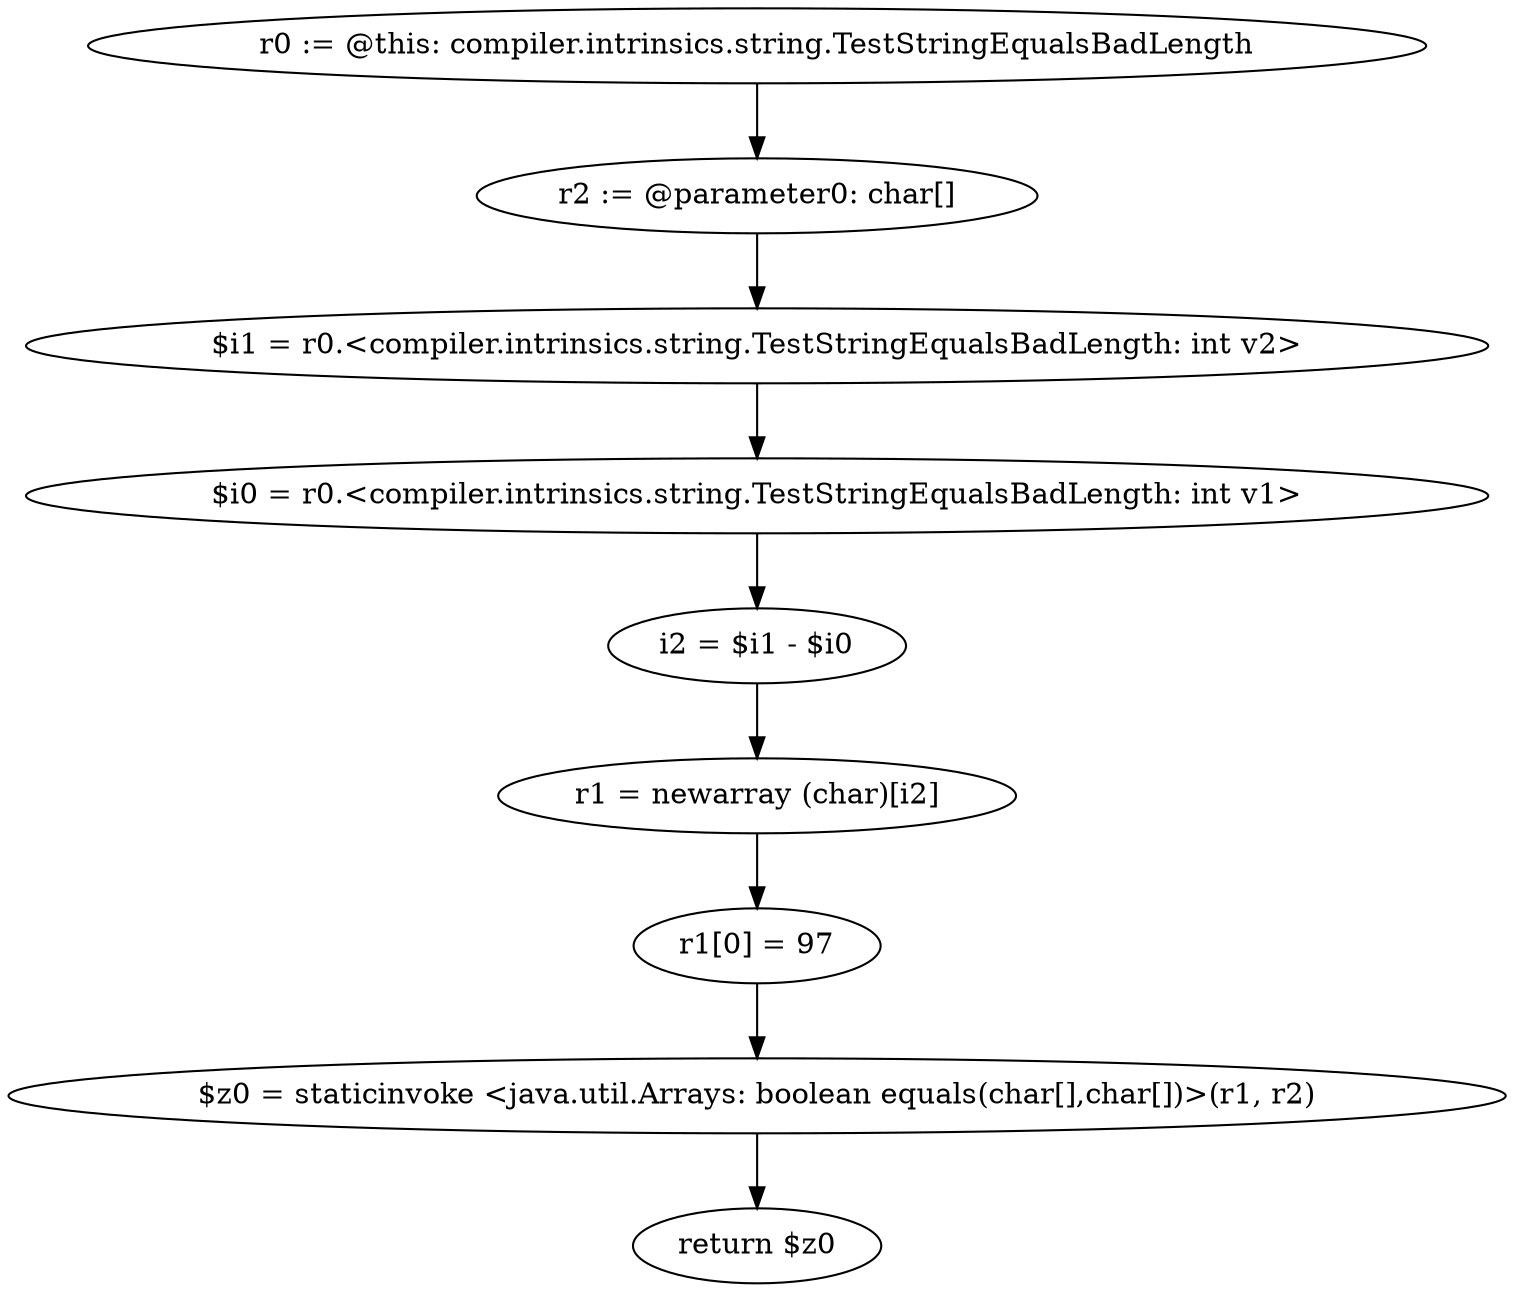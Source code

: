 digraph "unitGraph" {
    "r0 := @this: compiler.intrinsics.string.TestStringEqualsBadLength"
    "r2 := @parameter0: char[]"
    "$i1 = r0.<compiler.intrinsics.string.TestStringEqualsBadLength: int v2>"
    "$i0 = r0.<compiler.intrinsics.string.TestStringEqualsBadLength: int v1>"
    "i2 = $i1 - $i0"
    "r1 = newarray (char)[i2]"
    "r1[0] = 97"
    "$z0 = staticinvoke <java.util.Arrays: boolean equals(char[],char[])>(r1, r2)"
    "return $z0"
    "r0 := @this: compiler.intrinsics.string.TestStringEqualsBadLength"->"r2 := @parameter0: char[]";
    "r2 := @parameter0: char[]"->"$i1 = r0.<compiler.intrinsics.string.TestStringEqualsBadLength: int v2>";
    "$i1 = r0.<compiler.intrinsics.string.TestStringEqualsBadLength: int v2>"->"$i0 = r0.<compiler.intrinsics.string.TestStringEqualsBadLength: int v1>";
    "$i0 = r0.<compiler.intrinsics.string.TestStringEqualsBadLength: int v1>"->"i2 = $i1 - $i0";
    "i2 = $i1 - $i0"->"r1 = newarray (char)[i2]";
    "r1 = newarray (char)[i2]"->"r1[0] = 97";
    "r1[0] = 97"->"$z0 = staticinvoke <java.util.Arrays: boolean equals(char[],char[])>(r1, r2)";
    "$z0 = staticinvoke <java.util.Arrays: boolean equals(char[],char[])>(r1, r2)"->"return $z0";
}

